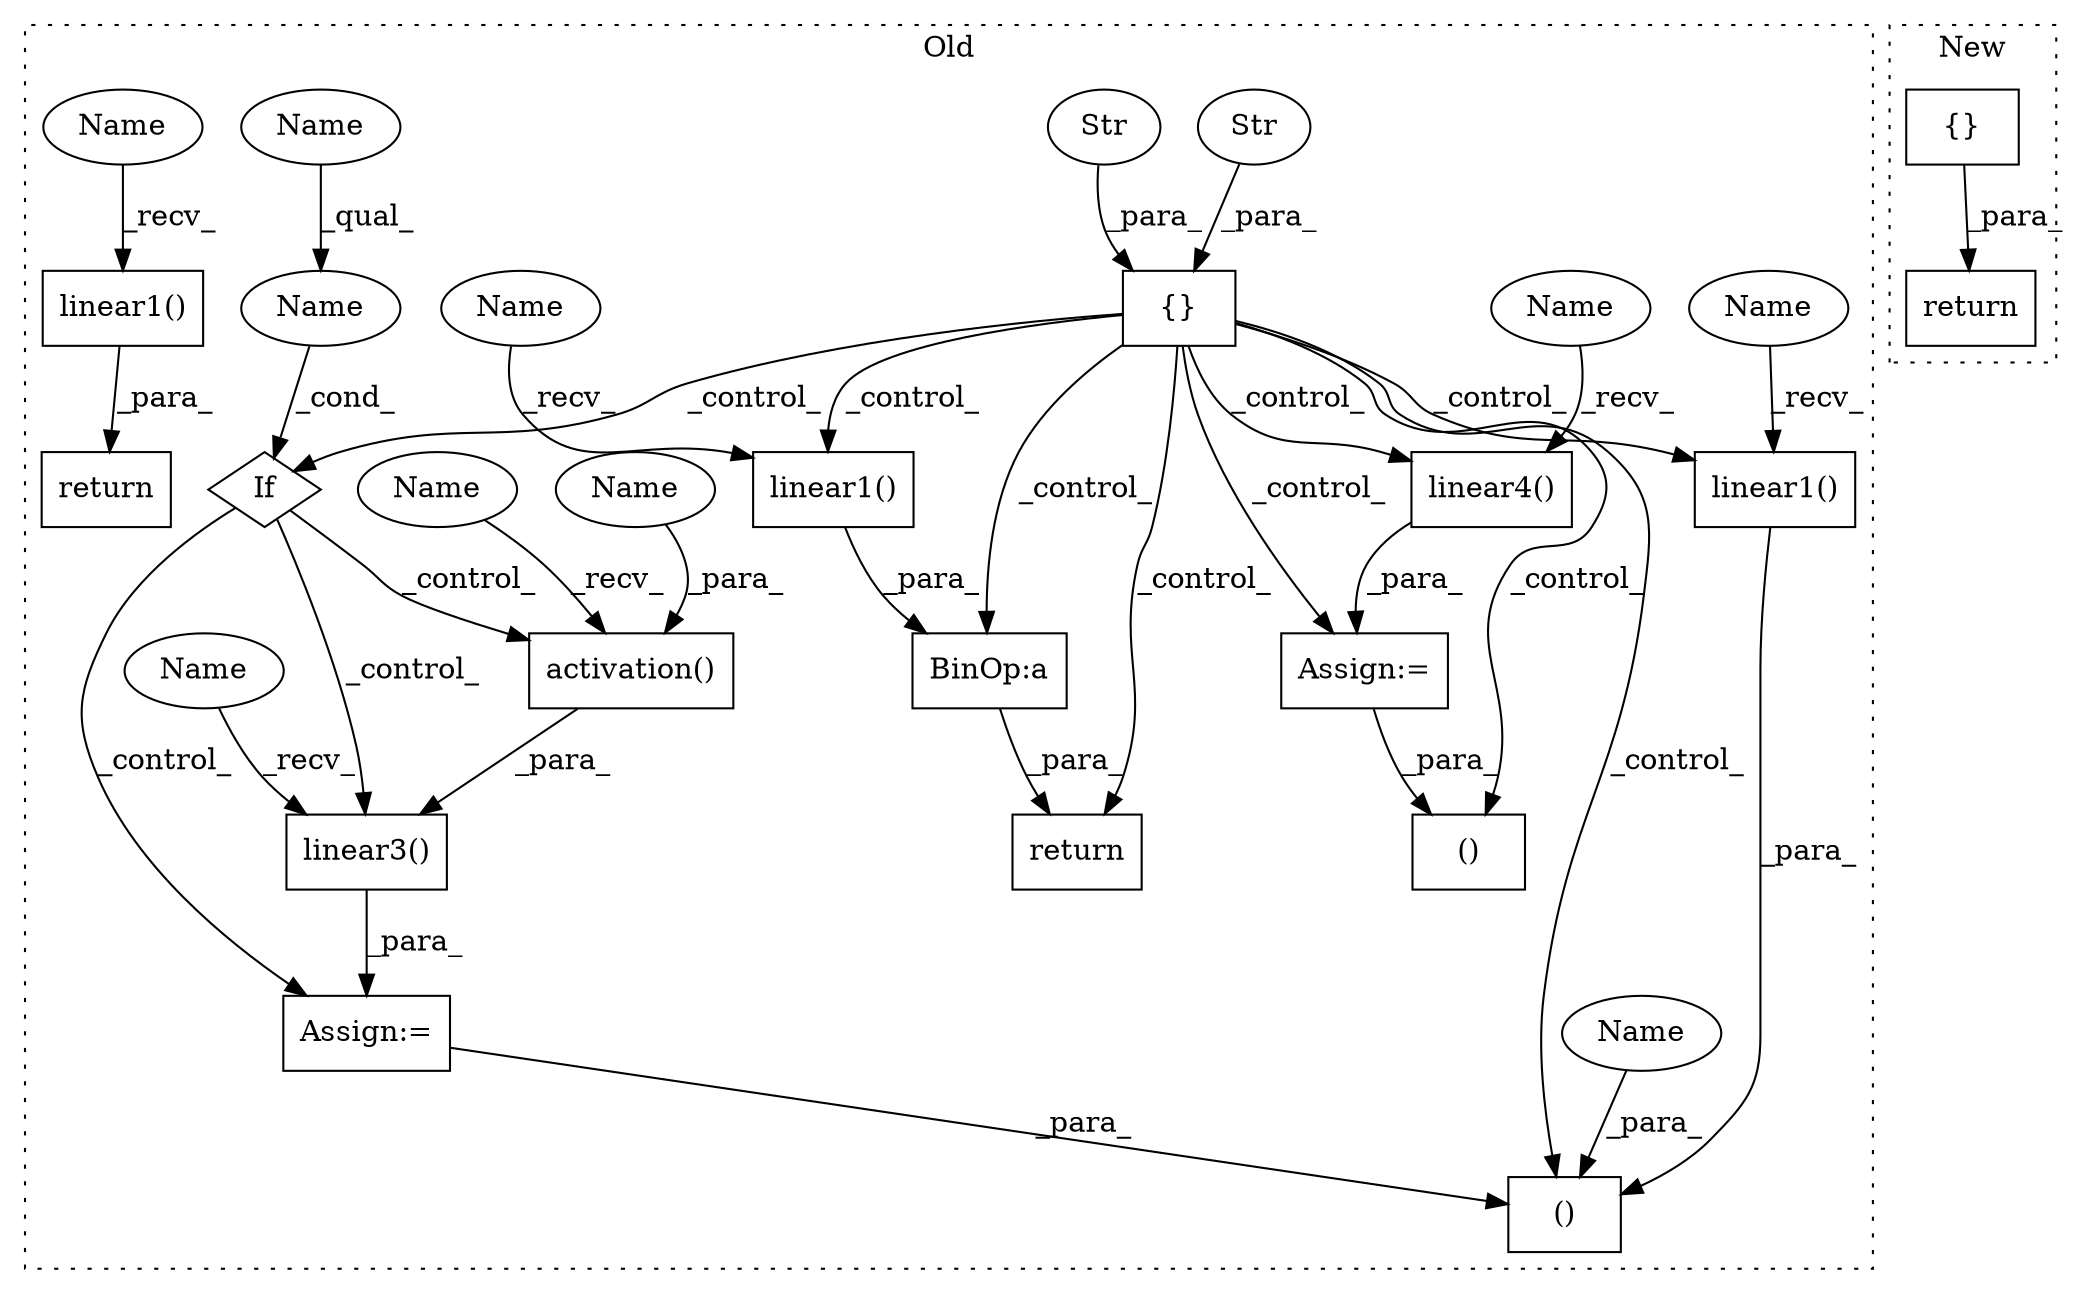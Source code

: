 digraph G {
subgraph cluster0 {
1 [label="linear3()" a="75" s="18527,18566" l="13,1" shape="box"];
3 [label="If" a="96" s="18470,18493" l="3,22" shape="diamond"];
4 [label="()" a="54" s="18765" l="26" shape="box"];
5 [label="linear1()" a="75" s="18343,18357" l="13,1" shape="box"];
6 [label="{}" a="59" s="18250,18294" l="1,0" shape="box"];
7 [label="linear1()" a="75" s="18896,18910" l="13,1" shape="box"];
8 [label="()" a="54" s="19227" l="15" shape="box"];
9 [label="BinOp:a" a="82" s="19022" l="3" shape="box"];
10 [label="Str" a="66" s="18281" l="13" shape="ellipse"];
11 [label="Str" a="66" s="18264" l="15" shape="ellipse"];
12 [label="Name" a="87" s="18473" l="20" shape="ellipse"];
13 [label="activation()" a="75" s="18540,18565" l="16,1" shape="box"];
14 [label="linear4()" a="75" s="19178,19192" l="13,1" shape="box"];
15 [label="Assign:=" a="68" s="18524" l="3" shape="box"];
16 [label="Assign:=" a="68" s="19175" l="3" shape="box"];
17 [label="return" a="93" s="19002" l="7" shape="box"];
19 [label="linear1()" a="75" s="18149,18163" l="13,1" shape="box"];
20 [label="return" a="93" s="18182" l="7" shape="box"];
21 [label="Name" a="87" s="18556" l="9" shape="ellipse"];
22 [label="Name" a="87" s="18767" l="9" shape="ellipse"];
23 [label="Name" a="87" s="18149" l="4" shape="ellipse"];
24 [label="Name" a="87" s="18343" l="4" shape="ellipse"];
25 [label="Name" a="87" s="18527" l="4" shape="ellipse"];
26 [label="Name" a="87" s="19178" l="4" shape="ellipse"];
27 [label="Name" a="87" s="18540" l="4" shape="ellipse"];
28 [label="Name" a="87" s="18896" l="4" shape="ellipse"];
29 [label="Name" a="87" s="18473" l="4" shape="ellipse"];
label = "Old";
style="dotted";
}
subgraph cluster1 {
2 [label="{}" a="95" s="15985,16084" l="1,1" shape="box"];
18 [label="return" a="93" s="15978" l="7" shape="box"];
label = "New";
style="dotted";
}
1 -> 15 [label="_para_"];
2 -> 18 [label="_para_"];
3 -> 15 [label="_control_"];
3 -> 13 [label="_control_"];
3 -> 1 [label="_control_"];
5 -> 4 [label="_para_"];
6 -> 4 [label="_control_"];
6 -> 5 [label="_control_"];
6 -> 16 [label="_control_"];
6 -> 7 [label="_control_"];
6 -> 9 [label="_control_"];
6 -> 14 [label="_control_"];
6 -> 8 [label="_control_"];
6 -> 17 [label="_control_"];
6 -> 3 [label="_control_"];
7 -> 9 [label="_para_"];
9 -> 17 [label="_para_"];
10 -> 6 [label="_para_"];
11 -> 6 [label="_para_"];
12 -> 3 [label="_cond_"];
13 -> 1 [label="_para_"];
14 -> 16 [label="_para_"];
15 -> 4 [label="_para_"];
16 -> 8 [label="_para_"];
19 -> 20 [label="_para_"];
21 -> 13 [label="_para_"];
22 -> 4 [label="_para_"];
23 -> 19 [label="_recv_"];
24 -> 5 [label="_recv_"];
25 -> 1 [label="_recv_"];
26 -> 14 [label="_recv_"];
27 -> 13 [label="_recv_"];
28 -> 7 [label="_recv_"];
29 -> 12 [label="_qual_"];
}